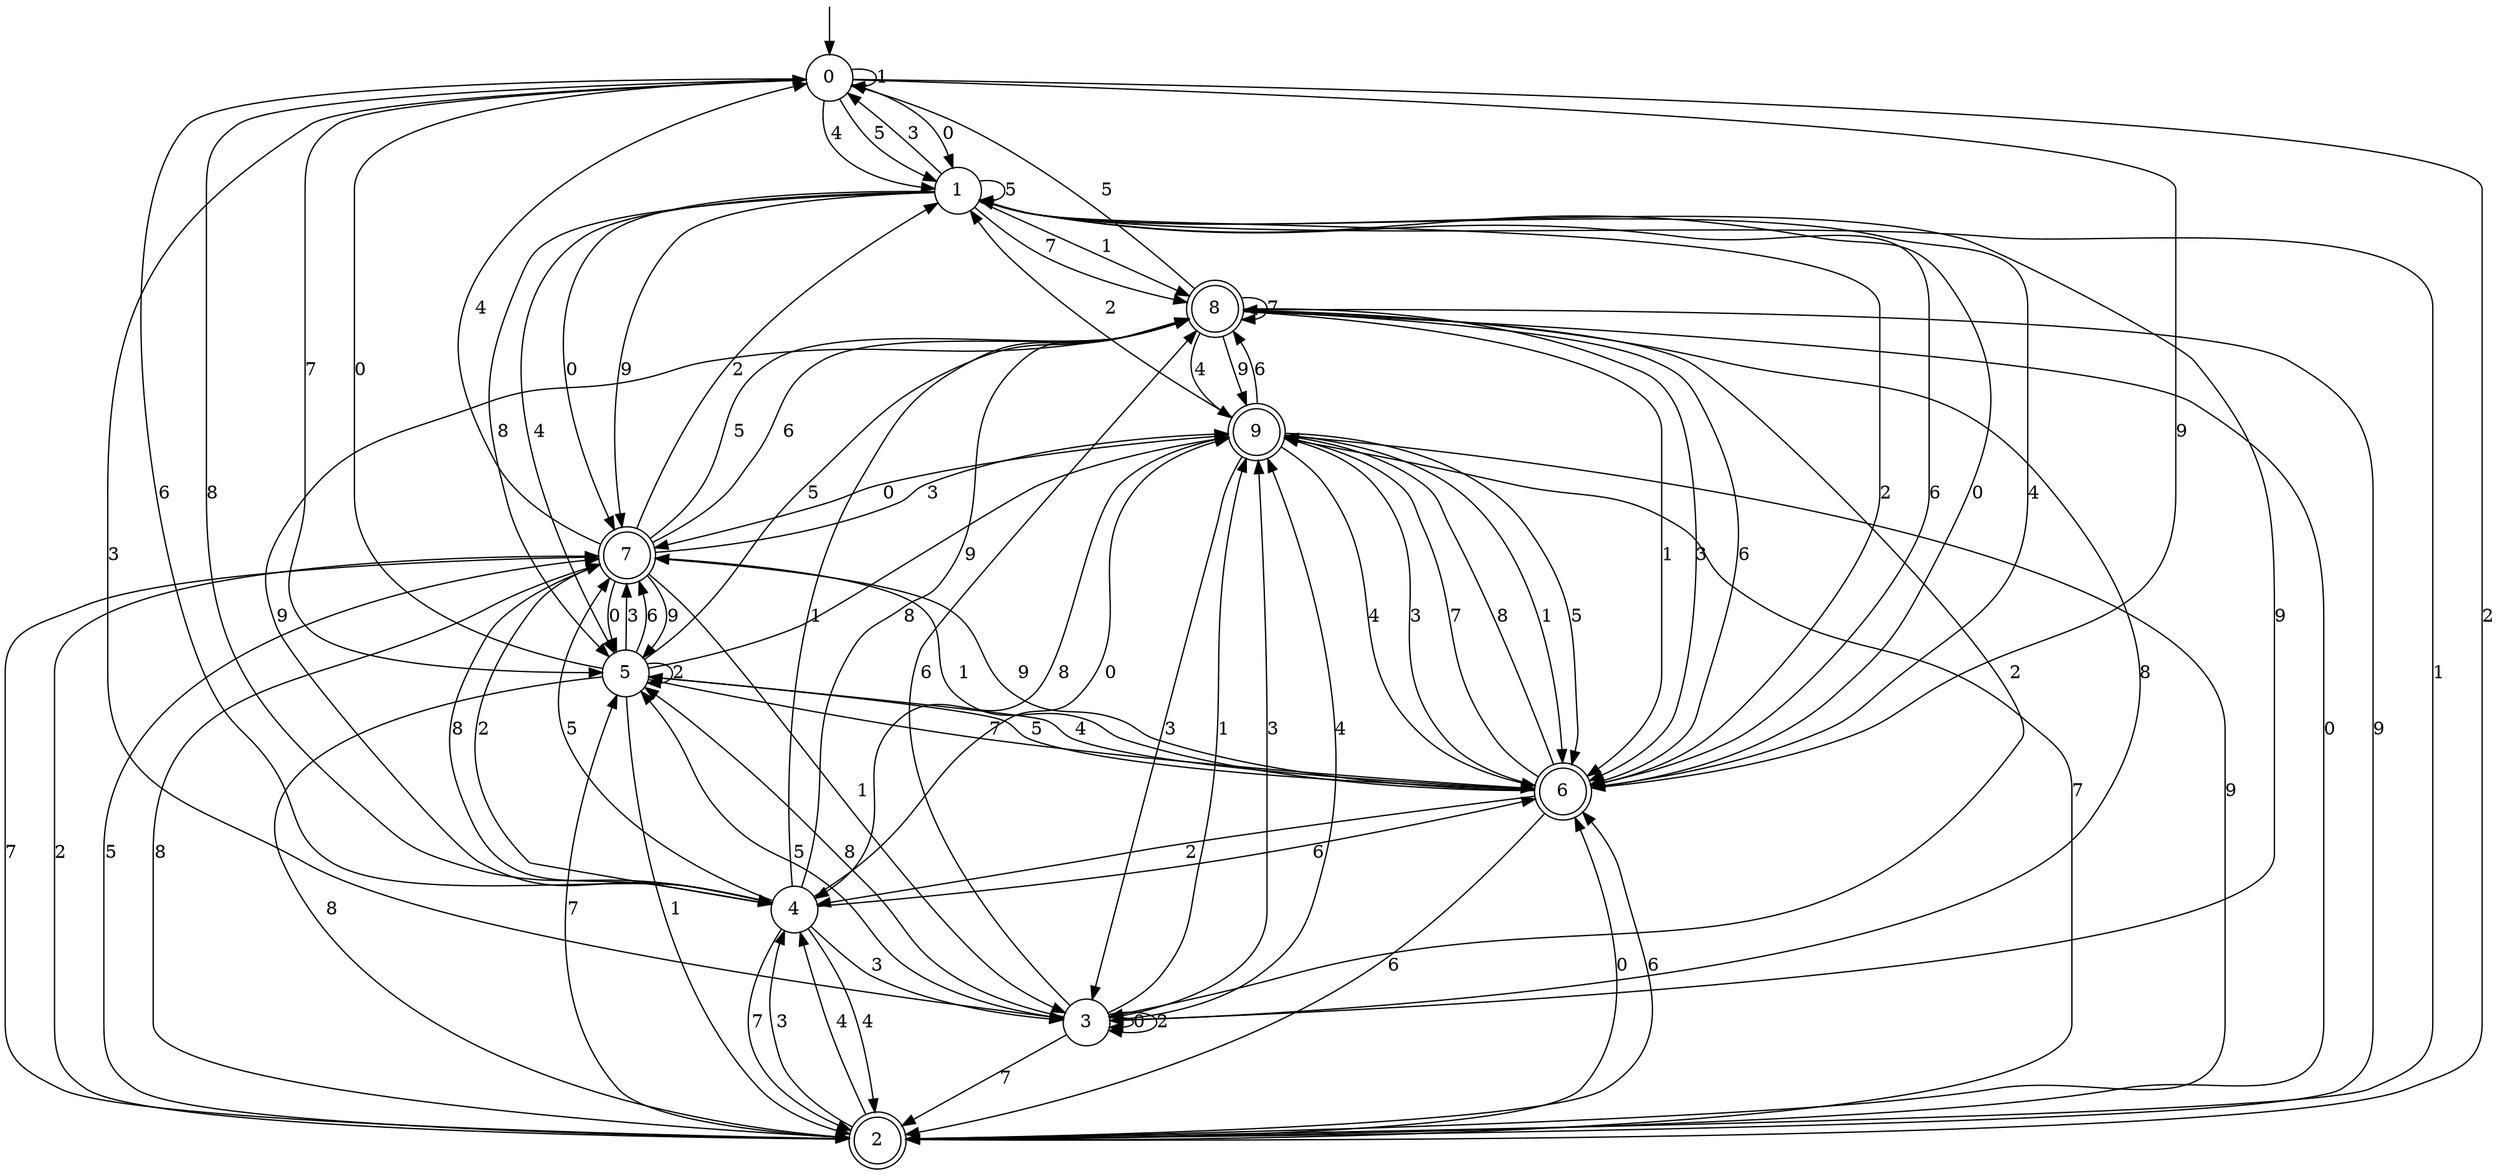 digraph g {

	s0 [shape="circle" label="0"];
	s1 [shape="circle" label="1"];
	s2 [shape="doublecircle" label="2"];
	s3 [shape="circle" label="3"];
	s4 [shape="circle" label="4"];
	s5 [shape="circle" label="5"];
	s6 [shape="doublecircle" label="6"];
	s7 [shape="doublecircle" label="7"];
	s8 [shape="doublecircle" label="8"];
	s9 [shape="doublecircle" label="9"];
	s0 -> s1 [label="0"];
	s0 -> s0 [label="1"];
	s0 -> s2 [label="2"];
	s0 -> s3 [label="3"];
	s0 -> s1 [label="4"];
	s0 -> s1 [label="5"];
	s0 -> s4 [label="6"];
	s0 -> s5 [label="7"];
	s0 -> s4 [label="8"];
	s0 -> s6 [label="9"];
	s1 -> s7 [label="0"];
	s1 -> s8 [label="1"];
	s1 -> s6 [label="2"];
	s1 -> s0 [label="3"];
	s1 -> s5 [label="4"];
	s1 -> s1 [label="5"];
	s1 -> s6 [label="6"];
	s1 -> s8 [label="7"];
	s1 -> s5 [label="8"];
	s1 -> s7 [label="9"];
	s2 -> s6 [label="0"];
	s2 -> s1 [label="1"];
	s2 -> s7 [label="2"];
	s2 -> s4 [label="3"];
	s2 -> s4 [label="4"];
	s2 -> s7 [label="5"];
	s2 -> s6 [label="6"];
	s2 -> s5 [label="7"];
	s2 -> s7 [label="8"];
	s2 -> s8 [label="9"];
	s3 -> s3 [label="0"];
	s3 -> s9 [label="1"];
	s3 -> s3 [label="2"];
	s3 -> s9 [label="3"];
	s3 -> s9 [label="4"];
	s3 -> s5 [label="5"];
	s3 -> s8 [label="6"];
	s3 -> s2 [label="7"];
	s3 -> s5 [label="8"];
	s3 -> s1 [label="9"];
	s4 -> s9 [label="0"];
	s4 -> s8 [label="1"];
	s4 -> s7 [label="2"];
	s4 -> s3 [label="3"];
	s4 -> s2 [label="4"];
	s4 -> s7 [label="5"];
	s4 -> s6 [label="6"];
	s4 -> s2 [label="7"];
	s4 -> s8 [label="8"];
	s4 -> s8 [label="9"];
	s5 -> s0 [label="0"];
	s5 -> s2 [label="1"];
	s5 -> s5 [label="2"];
	s5 -> s7 [label="3"];
	s5 -> s6 [label="4"];
	s5 -> s8 [label="5"];
	s5 -> s7 [label="6"];
	s5 -> s6 [label="7"];
	s5 -> s2 [label="8"];
	s5 -> s9 [label="9"];
	s6 -> s1 [label="0"];
	s6 -> s7 [label="1"];
	s6 -> s4 [label="2"];
	s6 -> s9 [label="3"];
	s6 -> s1 [label="4"];
	s6 -> s5 [label="5"];
	s6 -> s2 [label="6"];
	s6 -> s9 [label="7"];
	s6 -> s9 [label="8"];
	s6 -> s7 [label="9"];
	s7 -> s5 [label="0"];
	s7 -> s3 [label="1"];
	s7 -> s1 [label="2"];
	s7 -> s9 [label="3"];
	s7 -> s0 [label="4"];
	s7 -> s8 [label="5"];
	s7 -> s8 [label="6"];
	s7 -> s2 [label="7"];
	s7 -> s4 [label="8"];
	s7 -> s5 [label="9"];
	s8 -> s2 [label="0"];
	s8 -> s6 [label="1"];
	s8 -> s3 [label="2"];
	s8 -> s6 [label="3"];
	s8 -> s9 [label="4"];
	s8 -> s0 [label="5"];
	s8 -> s6 [label="6"];
	s8 -> s8 [label="7"];
	s8 -> s3 [label="8"];
	s8 -> s9 [label="9"];
	s9 -> s7 [label="0"];
	s9 -> s6 [label="1"];
	s9 -> s1 [label="2"];
	s9 -> s3 [label="3"];
	s9 -> s6 [label="4"];
	s9 -> s6 [label="5"];
	s9 -> s8 [label="6"];
	s9 -> s2 [label="7"];
	s9 -> s4 [label="8"];
	s9 -> s2 [label="9"];

__start0 [label="" shape="none" width="0" height="0"];
__start0 -> s0;

}
